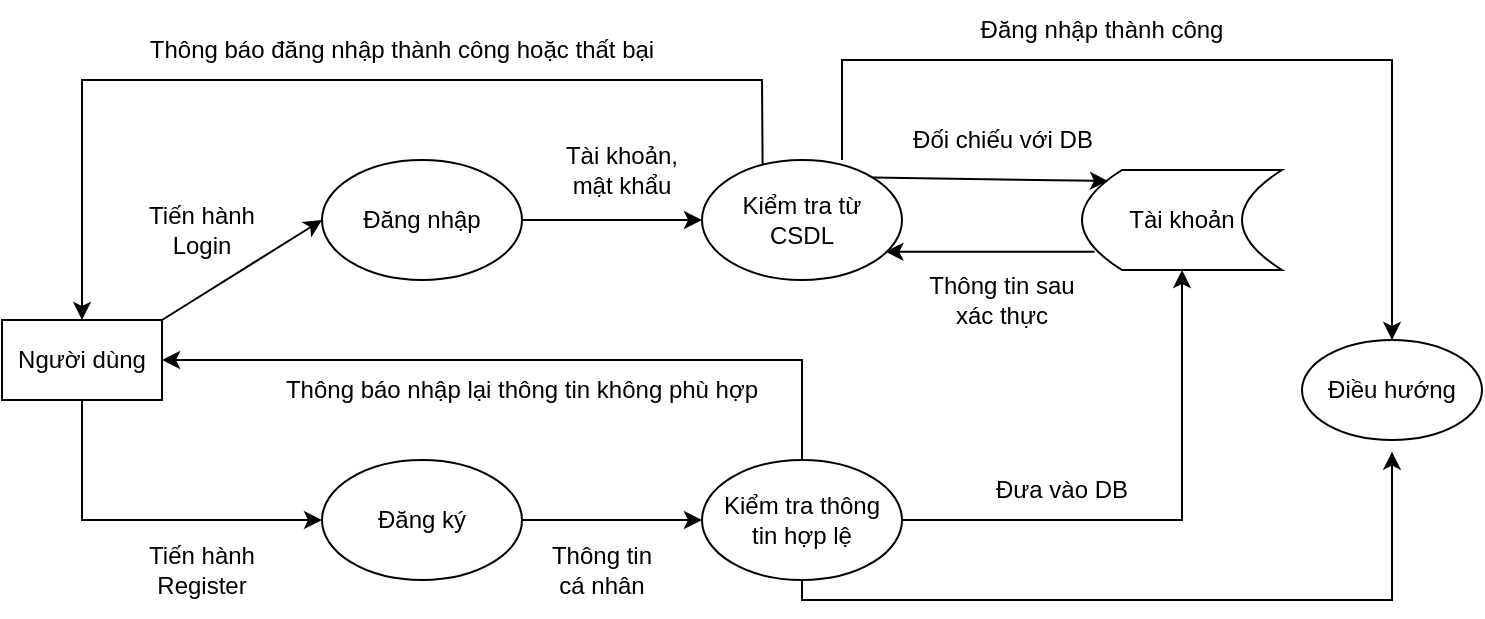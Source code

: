 <mxfile version="21.4.0" type="device">
  <diagram name="Page-1" id="OGrILCW1BwHFNUCmoTAY">
    <mxGraphModel dx="863" dy="505" grid="1" gridSize="10" guides="1" tooltips="1" connect="1" arrows="1" fold="1" page="1" pageScale="1" pageWidth="850" pageHeight="1100" math="0" shadow="0">
      <root>
        <mxCell id="0" />
        <mxCell id="1" parent="0" />
        <mxCell id="UtupjGsDSfD2PhMVmbFh-1" value="Người dùng" style="rounded=0;whiteSpace=wrap;html=1;" vertex="1" parent="1">
          <mxGeometry x="40" y="240" width="80" height="40" as="geometry" />
        </mxCell>
        <mxCell id="UtupjGsDSfD2PhMVmbFh-2" value="Đăng nhập" style="ellipse;whiteSpace=wrap;html=1;" vertex="1" parent="1">
          <mxGeometry x="200" y="160" width="100" height="60" as="geometry" />
        </mxCell>
        <mxCell id="UtupjGsDSfD2PhMVmbFh-3" value="Đăng ký" style="ellipse;whiteSpace=wrap;html=1;" vertex="1" parent="1">
          <mxGeometry x="200" y="310" width="100" height="60" as="geometry" />
        </mxCell>
        <mxCell id="UtupjGsDSfD2PhMVmbFh-4" value="" style="endArrow=classic;html=1;rounded=0;exitX=1;exitY=0;exitDx=0;exitDy=0;entryX=0;entryY=0.5;entryDx=0;entryDy=0;" edge="1" parent="1" source="UtupjGsDSfD2PhMVmbFh-1" target="UtupjGsDSfD2PhMVmbFh-2">
          <mxGeometry width="50" height="50" relative="1" as="geometry">
            <mxPoint x="150" y="180" as="sourcePoint" />
            <mxPoint x="200" y="130" as="targetPoint" />
          </mxGeometry>
        </mxCell>
        <mxCell id="UtupjGsDSfD2PhMVmbFh-5" value="Tài khoản, mật khẩu" style="text;html=1;strokeColor=none;fillColor=none;align=center;verticalAlign=middle;whiteSpace=wrap;rounded=0;" vertex="1" parent="1">
          <mxGeometry x="320" y="150" width="60" height="30" as="geometry" />
        </mxCell>
        <mxCell id="UtupjGsDSfD2PhMVmbFh-6" value="" style="endArrow=classic;html=1;rounded=0;exitX=0.5;exitY=1;exitDx=0;exitDy=0;entryX=0;entryY=0.5;entryDx=0;entryDy=0;" edge="1" parent="1" source="UtupjGsDSfD2PhMVmbFh-1" target="UtupjGsDSfD2PhMVmbFh-3">
          <mxGeometry width="50" height="50" relative="1" as="geometry">
            <mxPoint x="180" y="300" as="sourcePoint" />
            <mxPoint x="230" y="250" as="targetPoint" />
            <Array as="points">
              <mxPoint x="80" y="340" />
            </Array>
          </mxGeometry>
        </mxCell>
        <mxCell id="UtupjGsDSfD2PhMVmbFh-7" value="Tiến hành Register" style="text;html=1;strokeColor=none;fillColor=none;align=center;verticalAlign=middle;whiteSpace=wrap;rounded=0;" vertex="1" parent="1">
          <mxGeometry x="110" y="350" width="60" height="30" as="geometry" />
        </mxCell>
        <mxCell id="UtupjGsDSfD2PhMVmbFh-8" value="" style="endArrow=classic;html=1;rounded=0;exitX=1;exitY=0.5;exitDx=0;exitDy=0;" edge="1" parent="1" source="UtupjGsDSfD2PhMVmbFh-2">
          <mxGeometry width="50" height="50" relative="1" as="geometry">
            <mxPoint x="400" y="180" as="sourcePoint" />
            <mxPoint x="390" y="190" as="targetPoint" />
          </mxGeometry>
        </mxCell>
        <mxCell id="UtupjGsDSfD2PhMVmbFh-9" value="Kiểm tra từ &lt;br&gt;CSDL" style="ellipse;whiteSpace=wrap;html=1;" vertex="1" parent="1">
          <mxGeometry x="390" y="160" width="100" height="60" as="geometry" />
        </mxCell>
        <mxCell id="UtupjGsDSfD2PhMVmbFh-10" value="Tiến hành Login" style="text;html=1;strokeColor=none;fillColor=none;align=center;verticalAlign=middle;whiteSpace=wrap;rounded=0;" vertex="1" parent="1">
          <mxGeometry x="110" y="180" width="60" height="30" as="geometry" />
        </mxCell>
        <mxCell id="UtupjGsDSfD2PhMVmbFh-11" value="Tài khoản" style="shape=dataStorage;whiteSpace=wrap;html=1;fixedSize=1;" vertex="1" parent="1">
          <mxGeometry x="580" y="165" width="100" height="50" as="geometry" />
        </mxCell>
        <mxCell id="UtupjGsDSfD2PhMVmbFh-12" value="" style="endArrow=classic;html=1;rounded=0;exitX=1;exitY=0;exitDx=0;exitDy=0;entryX=0.13;entryY=0.11;entryDx=0;entryDy=0;entryPerimeter=0;" edge="1" parent="1" source="UtupjGsDSfD2PhMVmbFh-9" target="UtupjGsDSfD2PhMVmbFh-11">
          <mxGeometry width="50" height="50" relative="1" as="geometry">
            <mxPoint x="530" y="160" as="sourcePoint" />
            <mxPoint x="580" y="110" as="targetPoint" />
          </mxGeometry>
        </mxCell>
        <mxCell id="UtupjGsDSfD2PhMVmbFh-13" value="Đối chiếu với DB" style="text;html=1;strokeColor=none;fillColor=none;align=center;verticalAlign=middle;whiteSpace=wrap;rounded=0;" vertex="1" parent="1">
          <mxGeometry x="487.5" y="135" width="105" height="30" as="geometry" />
        </mxCell>
        <mxCell id="UtupjGsDSfD2PhMVmbFh-14" value="" style="endArrow=classic;html=1;rounded=0;exitX=0.303;exitY=0.042;exitDx=0;exitDy=0;entryX=0.5;entryY=0;entryDx=0;entryDy=0;exitPerimeter=0;" edge="1" parent="1" source="UtupjGsDSfD2PhMVmbFh-9" target="UtupjGsDSfD2PhMVmbFh-1">
          <mxGeometry width="50" height="50" relative="1" as="geometry">
            <mxPoint x="480" y="100" as="sourcePoint" />
            <mxPoint x="530" y="50" as="targetPoint" />
            <Array as="points">
              <mxPoint x="420" y="120" />
              <mxPoint x="80" y="120" />
            </Array>
          </mxGeometry>
        </mxCell>
        <mxCell id="UtupjGsDSfD2PhMVmbFh-15" value="Thông báo đăng nhập thành công hoặc thất bại" style="text;html=1;strokeColor=none;fillColor=none;align=center;verticalAlign=middle;whiteSpace=wrap;rounded=0;" vertex="1" parent="1">
          <mxGeometry x="100" y="90" width="280" height="30" as="geometry" />
        </mxCell>
        <mxCell id="UtupjGsDSfD2PhMVmbFh-16" value="" style="endArrow=classic;html=1;rounded=0;entryX=0.917;entryY=0.764;entryDx=0;entryDy=0;entryPerimeter=0;exitX=0.063;exitY=0.817;exitDx=0;exitDy=0;exitPerimeter=0;" edge="1" parent="1" source="UtupjGsDSfD2PhMVmbFh-11" target="UtupjGsDSfD2PhMVmbFh-9">
          <mxGeometry width="50" height="50" relative="1" as="geometry">
            <mxPoint x="400" y="280" as="sourcePoint" />
            <mxPoint x="450" y="230" as="targetPoint" />
          </mxGeometry>
        </mxCell>
        <mxCell id="UtupjGsDSfD2PhMVmbFh-17" value="Thông tin sau xác thực" style="text;html=1;strokeColor=none;fillColor=none;align=center;verticalAlign=middle;whiteSpace=wrap;rounded=0;" vertex="1" parent="1">
          <mxGeometry x="500" y="210" width="80" height="40" as="geometry" />
        </mxCell>
        <mxCell id="UtupjGsDSfD2PhMVmbFh-18" value="" style="endArrow=classic;html=1;rounded=0;entryX=0.5;entryY=0;entryDx=0;entryDy=0;" edge="1" parent="1" target="UtupjGsDSfD2PhMVmbFh-19">
          <mxGeometry width="50" height="50" relative="1" as="geometry">
            <mxPoint x="460" y="160" as="sourcePoint" />
            <mxPoint x="520" y="80" as="targetPoint" />
            <Array as="points">
              <mxPoint x="460" y="110" />
              <mxPoint x="735" y="110" />
            </Array>
          </mxGeometry>
        </mxCell>
        <mxCell id="UtupjGsDSfD2PhMVmbFh-19" value="Điều hướng" style="ellipse;whiteSpace=wrap;html=1;" vertex="1" parent="1">
          <mxGeometry x="690" y="250" width="90" height="50" as="geometry" />
        </mxCell>
        <mxCell id="UtupjGsDSfD2PhMVmbFh-20" value="Đăng nhập thành công" style="text;html=1;strokeColor=none;fillColor=none;align=center;verticalAlign=middle;whiteSpace=wrap;rounded=0;" vertex="1" parent="1">
          <mxGeometry x="490" y="80" width="200" height="30" as="geometry" />
        </mxCell>
        <mxCell id="UtupjGsDSfD2PhMVmbFh-21" value="Kiểm tra thông&lt;br&gt;tin hợp lệ" style="ellipse;whiteSpace=wrap;html=1;" vertex="1" parent="1">
          <mxGeometry x="390" y="310" width="100" height="60" as="geometry" />
        </mxCell>
        <mxCell id="UtupjGsDSfD2PhMVmbFh-22" value="" style="endArrow=classic;html=1;rounded=0;exitX=1;exitY=0.5;exitDx=0;exitDy=0;entryX=0;entryY=0.5;entryDx=0;entryDy=0;" edge="1" parent="1" source="UtupjGsDSfD2PhMVmbFh-3" target="UtupjGsDSfD2PhMVmbFh-21">
          <mxGeometry width="50" height="50" relative="1" as="geometry">
            <mxPoint x="370" y="310" as="sourcePoint" />
            <mxPoint x="420" y="260" as="targetPoint" />
          </mxGeometry>
        </mxCell>
        <mxCell id="UtupjGsDSfD2PhMVmbFh-23" value="Thông tin cá nhân" style="text;html=1;strokeColor=none;fillColor=none;align=center;verticalAlign=middle;whiteSpace=wrap;rounded=0;" vertex="1" parent="1">
          <mxGeometry x="310" y="350" width="60" height="30" as="geometry" />
        </mxCell>
        <mxCell id="UtupjGsDSfD2PhMVmbFh-24" value="" style="endArrow=classic;html=1;rounded=0;exitX=1;exitY=0.5;exitDx=0;exitDy=0;entryX=0.5;entryY=1;entryDx=0;entryDy=0;" edge="1" parent="1" source="UtupjGsDSfD2PhMVmbFh-21" target="UtupjGsDSfD2PhMVmbFh-11">
          <mxGeometry width="50" height="50" relative="1" as="geometry">
            <mxPoint x="590" y="310" as="sourcePoint" />
            <mxPoint x="640" y="260" as="targetPoint" />
            <Array as="points">
              <mxPoint x="630" y="340" />
            </Array>
          </mxGeometry>
        </mxCell>
        <mxCell id="UtupjGsDSfD2PhMVmbFh-25" value="Đưa vào DB" style="text;html=1;strokeColor=none;fillColor=none;align=center;verticalAlign=middle;whiteSpace=wrap;rounded=0;" vertex="1" parent="1">
          <mxGeometry x="520" y="310" width="100" height="30" as="geometry" />
        </mxCell>
        <mxCell id="UtupjGsDSfD2PhMVmbFh-26" value="" style="endArrow=classic;html=1;rounded=0;exitX=0.5;exitY=1;exitDx=0;exitDy=0;entryX=0.5;entryY=1.117;entryDx=0;entryDy=0;entryPerimeter=0;" edge="1" parent="1" source="UtupjGsDSfD2PhMVmbFh-21" target="UtupjGsDSfD2PhMVmbFh-19">
          <mxGeometry width="50" height="50" relative="1" as="geometry">
            <mxPoint x="520" y="430" as="sourcePoint" />
            <mxPoint x="570" y="380" as="targetPoint" />
            <Array as="points">
              <mxPoint x="440" y="380" />
              <mxPoint x="735" y="380" />
            </Array>
          </mxGeometry>
        </mxCell>
        <mxCell id="UtupjGsDSfD2PhMVmbFh-27" value="" style="endArrow=classic;html=1;rounded=0;exitX=0.5;exitY=0;exitDx=0;exitDy=0;entryX=1;entryY=0.5;entryDx=0;entryDy=0;" edge="1" parent="1" source="UtupjGsDSfD2PhMVmbFh-21" target="UtupjGsDSfD2PhMVmbFh-1">
          <mxGeometry width="50" height="50" relative="1" as="geometry">
            <mxPoint x="280" y="290" as="sourcePoint" />
            <mxPoint x="330" y="240" as="targetPoint" />
            <Array as="points">
              <mxPoint x="440" y="260" />
            </Array>
          </mxGeometry>
        </mxCell>
        <mxCell id="UtupjGsDSfD2PhMVmbFh-28" value="Thông báo nhập lại thông tin không phù hợp" style="text;html=1;strokeColor=none;fillColor=none;align=center;verticalAlign=middle;whiteSpace=wrap;rounded=0;" vertex="1" parent="1">
          <mxGeometry x="160" y="260" width="280" height="30" as="geometry" />
        </mxCell>
      </root>
    </mxGraphModel>
  </diagram>
</mxfile>
